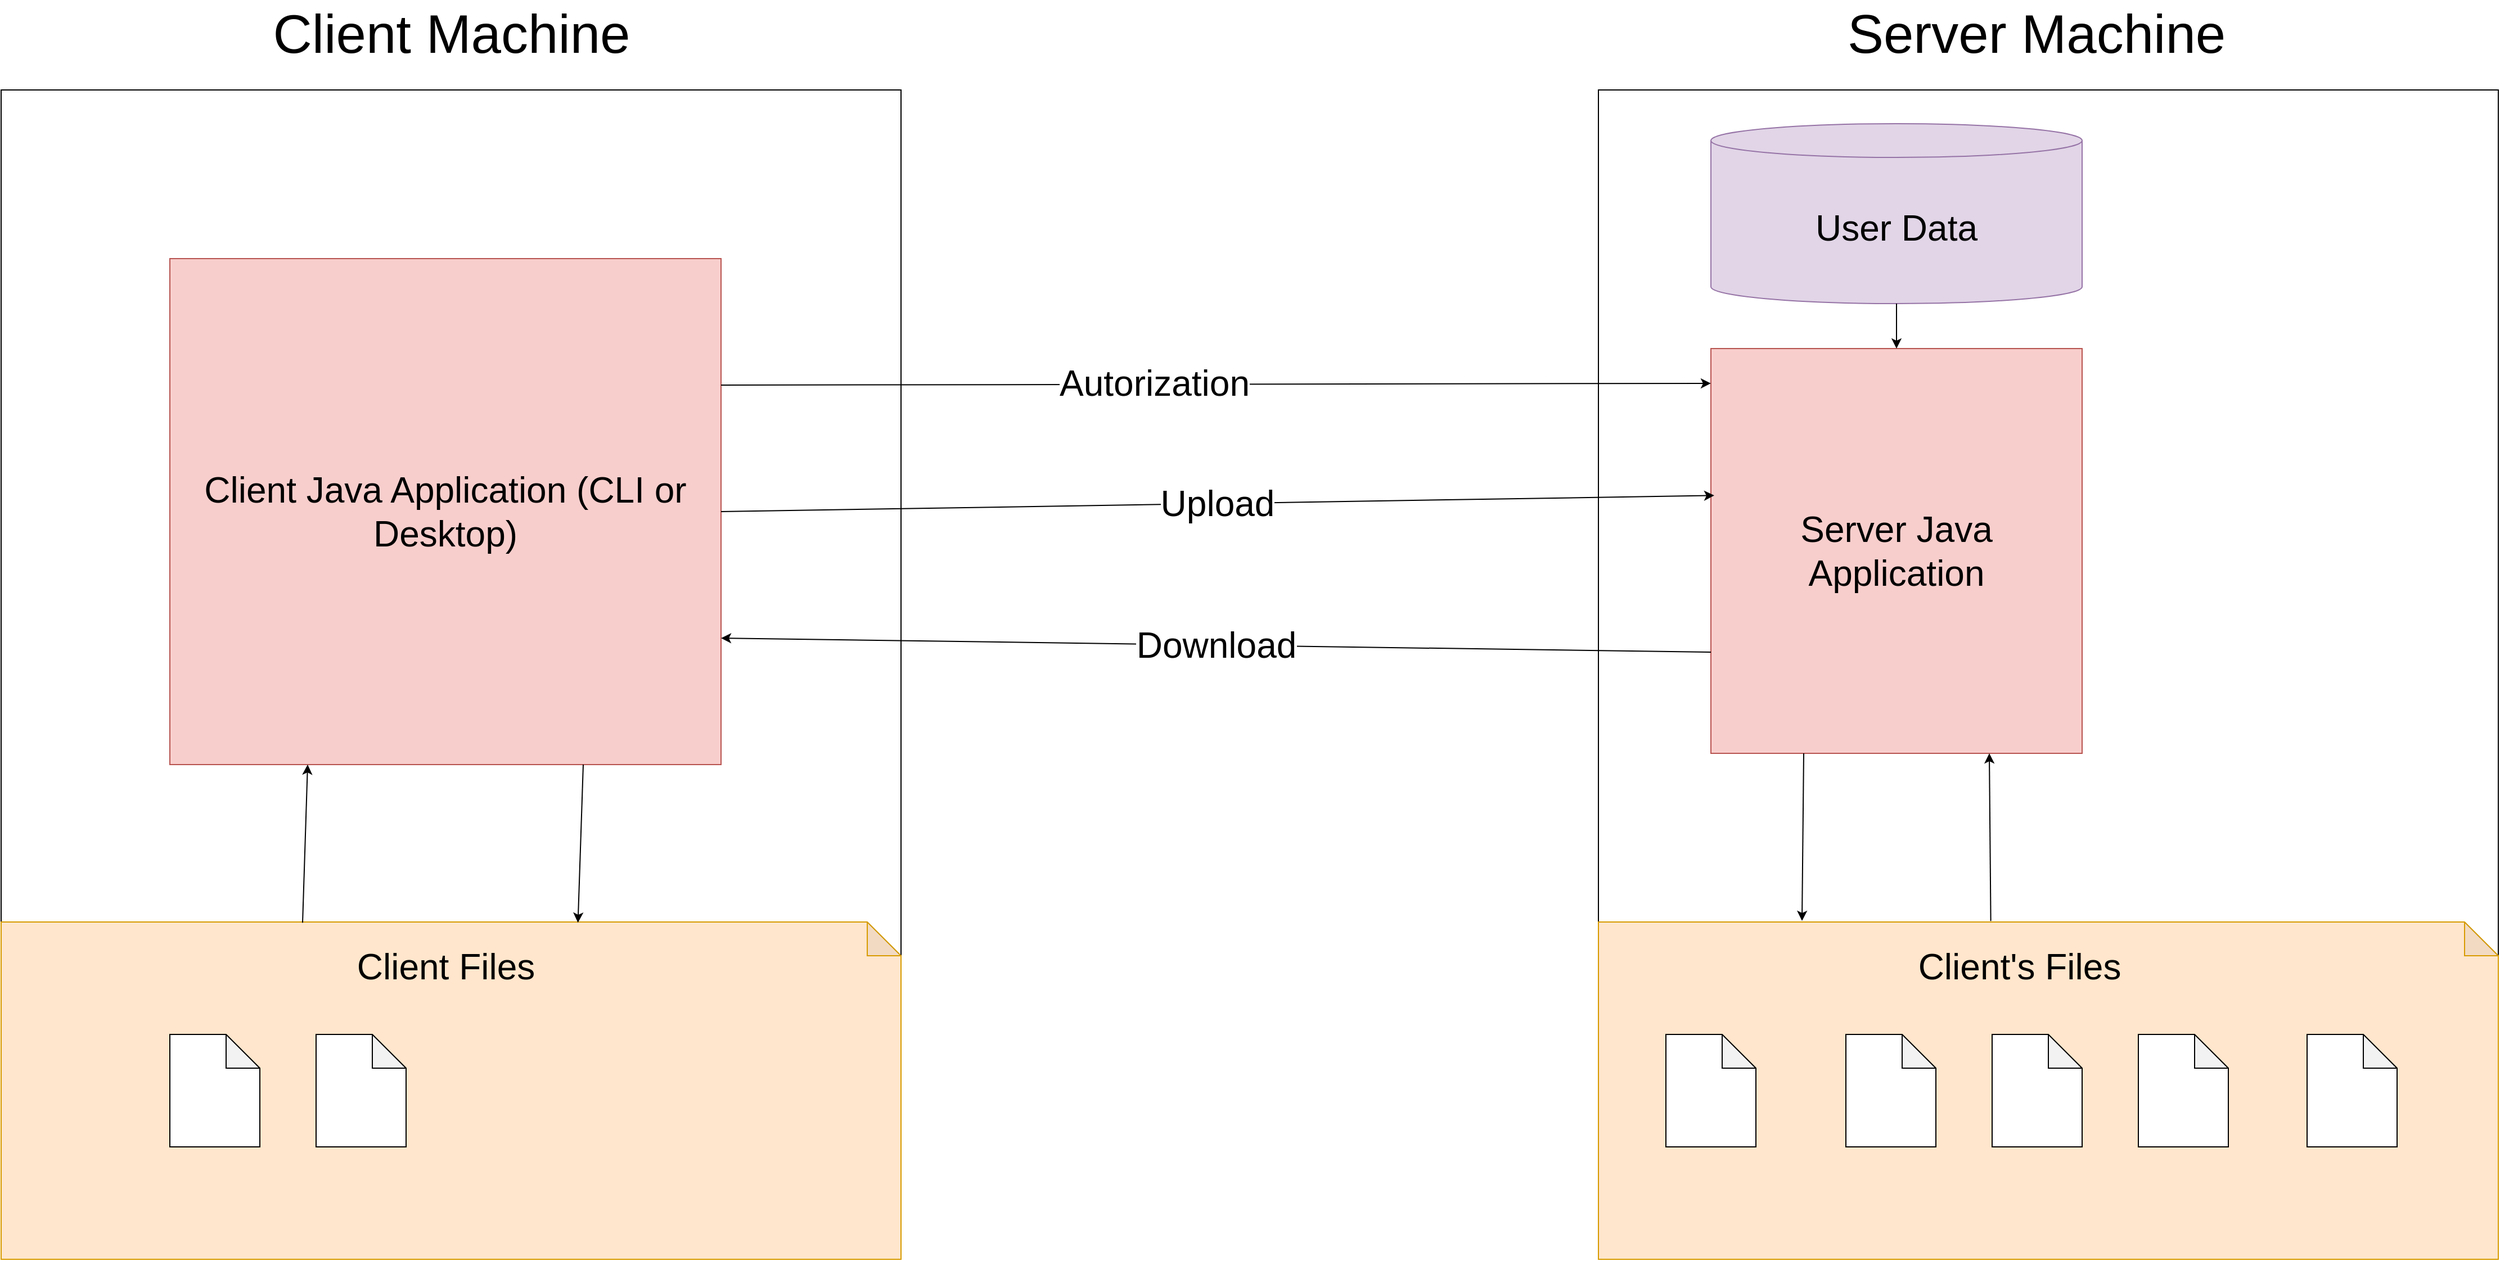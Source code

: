 <mxfile version="14.1.3" type="github"><diagram id="COS3l3NjJ4jujUteg-Ye" name="Page-1"><mxGraphModel dx="3432" dy="2732" grid="1" gridSize="10" guides="1" tooltips="1" connect="1" arrows="1" fold="1" page="1" pageScale="1" pageWidth="827" pageHeight="1169" math="0" shadow="0"><root><mxCell id="0"/><mxCell id="1" parent="0"/><mxCell id="3Pk_cix0iTYeB5StXu58-9" value="" style="group" vertex="1" connectable="0" parent="1"><mxGeometry x="1390" y="-150" width="800" height="1040" as="geometry"/></mxCell><mxCell id="qyVh3rpGEpG33U29JIsT-30" value="" style="rounded=0;whiteSpace=wrap;html=1;fillColor=none;fontSize=19;" parent="3Pk_cix0iTYeB5StXu58-9" vertex="1"><mxGeometry width="800" height="1040" as="geometry"/></mxCell><mxCell id="3Pk_cix0iTYeB5StXu58-2" value="" style="shape=note;whiteSpace=wrap;html=1;backgroundOutline=1;darkOpacity=0.05;fontSize=19;fillColor=#ffe6cc;strokeColor=#d79b00;" vertex="1" parent="3Pk_cix0iTYeB5StXu58-9"><mxGeometry y="740" width="800" height="300" as="geometry"/></mxCell><mxCell id="qyVh3rpGEpG33U29JIsT-3" value="&lt;font style=&quot;font-size: 32px&quot;&gt;Server Java Application&lt;/font&gt;" style="rounded=0;whiteSpace=wrap;html=1;fontSize=21;fillColor=#f8cecc;strokeColor=#b85450;" parent="3Pk_cix0iTYeB5StXu58-9" vertex="1"><mxGeometry x="100" y="230" width="330" height="360" as="geometry"/></mxCell><mxCell id="qyVh3rpGEpG33U29JIsT-4" value="User Data" style="shape=cylinder3;whiteSpace=wrap;html=1;boundedLbl=1;backgroundOutline=1;size=15;fontSize=32;fillColor=#e1d5e7;strokeColor=#9673a6;" parent="3Pk_cix0iTYeB5StXu58-9" vertex="1"><mxGeometry x="100" y="30" width="330" height="160" as="geometry"/></mxCell><mxCell id="qyVh3rpGEpG33U29JIsT-20" value="" style="endArrow=classic;html=1;fontSize=19;exitX=0.5;exitY=1;exitDx=0;exitDy=0;exitPerimeter=0;" parent="3Pk_cix0iTYeB5StXu58-9" source="qyVh3rpGEpG33U29JIsT-4" target="qyVh3rpGEpG33U29JIsT-3" edge="1"><mxGeometry width="50" height="50" relative="1" as="geometry"><mxPoint x="30" y="550" as="sourcePoint"/><mxPoint x="80" y="500" as="targetPoint"/></mxGeometry></mxCell><mxCell id="3Pk_cix0iTYeB5StXu58-11" value="" style="endArrow=classic;html=1;fontSize=24;exitX=0.25;exitY=1;exitDx=0;exitDy=0;" edge="1" parent="3Pk_cix0iTYeB5StXu58-9" source="qyVh3rpGEpG33U29JIsT-3"><mxGeometry width="50" height="50" relative="1" as="geometry"><mxPoint x="50" y="580" as="sourcePoint"/><mxPoint x="181" y="739" as="targetPoint"/></mxGeometry></mxCell><mxCell id="3Pk_cix0iTYeB5StXu58-12" value="" style="endArrow=classic;html=1;fontSize=24;exitX=0.436;exitY=-0.003;exitDx=0;exitDy=0;exitPerimeter=0;entryX=0.75;entryY=1;entryDx=0;entryDy=0;" edge="1" parent="3Pk_cix0iTYeB5StXu58-9" source="3Pk_cix0iTYeB5StXu58-2" target="qyVh3rpGEpG33U29JIsT-3"><mxGeometry width="50" height="50" relative="1" as="geometry"><mxPoint x="192.5" y="600" as="sourcePoint"/><mxPoint x="191" y="749" as="targetPoint"/></mxGeometry></mxCell><mxCell id="3Pk_cix0iTYeB5StXu58-19" value="Client's Files" style="text;html=1;align=center;verticalAlign=middle;resizable=0;points=[];autosize=1;fontSize=32;" vertex="1" parent="3Pk_cix0iTYeB5StXu58-9"><mxGeometry x="274" y="760" width="200" height="40" as="geometry"/></mxCell><mxCell id="3Pk_cix0iTYeB5StXu58-41" value="" style="shape=note;whiteSpace=wrap;html=1;backgroundOutline=1;darkOpacity=0.05;fontSize=32;" vertex="1" parent="3Pk_cix0iTYeB5StXu58-9"><mxGeometry x="220" y="840" width="80" height="100" as="geometry"/></mxCell><mxCell id="3Pk_cix0iTYeB5StXu58-55" value="" style="shape=note;whiteSpace=wrap;html=1;backgroundOutline=1;darkOpacity=0.05;fontSize=32;" vertex="1" parent="3Pk_cix0iTYeB5StXu58-9"><mxGeometry x="350" y="840" width="80" height="100" as="geometry"/></mxCell><mxCell id="3Pk_cix0iTYeB5StXu58-56" value="" style="shape=note;whiteSpace=wrap;html=1;backgroundOutline=1;darkOpacity=0.05;fontSize=32;" vertex="1" parent="3Pk_cix0iTYeB5StXu58-9"><mxGeometry x="60" y="840" width="80" height="100" as="geometry"/></mxCell><mxCell id="3Pk_cix0iTYeB5StXu58-57" value="" style="shape=note;whiteSpace=wrap;html=1;backgroundOutline=1;darkOpacity=0.05;fontSize=32;" vertex="1" parent="3Pk_cix0iTYeB5StXu58-9"><mxGeometry x="480" y="840" width="80" height="100" as="geometry"/></mxCell><mxCell id="3Pk_cix0iTYeB5StXu58-58" value="" style="shape=note;whiteSpace=wrap;html=1;backgroundOutline=1;darkOpacity=0.05;fontSize=32;" vertex="1" parent="3Pk_cix0iTYeB5StXu58-9"><mxGeometry x="630" y="840" width="80" height="100" as="geometry"/></mxCell><mxCell id="3Pk_cix0iTYeB5StXu58-8" value="" style="group" vertex="1" connectable="0" parent="1"><mxGeometry x="-30" y="-150" width="800" height="1040" as="geometry"/></mxCell><mxCell id="3Pk_cix0iTYeB5StXu58-6" value="" style="rounded=0;whiteSpace=wrap;html=1;fillColor=none;fontSize=19;" vertex="1" parent="3Pk_cix0iTYeB5StXu58-8"><mxGeometry width="800" height="1040" as="geometry"/></mxCell><mxCell id="3Pk_cix0iTYeB5StXu58-7" value="" style="shape=note;whiteSpace=wrap;html=1;backgroundOutline=1;darkOpacity=0.05;fontSize=19;fillColor=#ffe6cc;strokeColor=#d79b00;" vertex="1" parent="3Pk_cix0iTYeB5StXu58-8"><mxGeometry y="740" width="800" height="300" as="geometry"/></mxCell><mxCell id="qyVh3rpGEpG33U29JIsT-8" value="Client Java Application (CLI or Desktop)" style="rounded=0;whiteSpace=wrap;html=1;fontSize=32;fillColor=#f8cecc;strokeColor=#b85450;" parent="3Pk_cix0iTYeB5StXu58-8" vertex="1"><mxGeometry x="150" y="150" width="490" height="450" as="geometry"/></mxCell><mxCell id="3Pk_cix0iTYeB5StXu58-15" value="Client Files" style="text;html=1;align=center;verticalAlign=middle;resizable=0;points=[];autosize=1;fontSize=32;" vertex="1" parent="3Pk_cix0iTYeB5StXu58-8"><mxGeometry x="310" y="760" width="170" height="40" as="geometry"/></mxCell><mxCell id="3Pk_cix0iTYeB5StXu58-16" value="" style="endArrow=classic;html=1;fontSize=32;exitX=0.335;exitY=0.002;exitDx=0;exitDy=0;exitPerimeter=0;entryX=0.25;entryY=1;entryDx=0;entryDy=0;" edge="1" parent="3Pk_cix0iTYeB5StXu58-8" source="3Pk_cix0iTYeB5StXu58-7" target="qyVh3rpGEpG33U29JIsT-8"><mxGeometry width="50" height="50" relative="1" as="geometry"><mxPoint x="1030" y="460" as="sourcePoint"/><mxPoint x="1080" y="410" as="targetPoint"/></mxGeometry></mxCell><mxCell id="3Pk_cix0iTYeB5StXu58-17" value="" style="endArrow=classic;html=1;fontSize=32;exitX=0.75;exitY=1;exitDx=0;exitDy=0;entryX=0.641;entryY=0.002;entryDx=0;entryDy=0;entryPerimeter=0;" edge="1" parent="3Pk_cix0iTYeB5StXu58-8" source="qyVh3rpGEpG33U29JIsT-8" target="3Pk_cix0iTYeB5StXu58-7"><mxGeometry width="50" height="50" relative="1" as="geometry"><mxPoint x="278.0" y="750.6" as="sourcePoint"/><mxPoint x="282.5" y="610.0" as="targetPoint"/></mxGeometry></mxCell><mxCell id="3Pk_cix0iTYeB5StXu58-52" value="" style="shape=note;whiteSpace=wrap;html=1;backgroundOutline=1;darkOpacity=0.05;fontSize=32;" vertex="1" parent="3Pk_cix0iTYeB5StXu58-8"><mxGeometry x="150" y="840" width="80" height="100" as="geometry"/></mxCell><mxCell id="3Pk_cix0iTYeB5StXu58-53" value="" style="shape=note;whiteSpace=wrap;html=1;backgroundOutline=1;darkOpacity=0.05;fontSize=32;" vertex="1" parent="3Pk_cix0iTYeB5StXu58-8"><mxGeometry x="280" y="840" width="80" height="100" as="geometry"/></mxCell><mxCell id="qyVh3rpGEpG33U29JIsT-6" value="Upload" style="endArrow=classic;html=1;fontSize=32;entryX=0.009;entryY=0.363;entryDx=0;entryDy=0;entryPerimeter=0;exitX=1;exitY=0.5;exitDx=0;exitDy=0;" parent="1" source="qyVh3rpGEpG33U29JIsT-8" target="qyVh3rpGEpG33U29JIsT-3" edge="1"><mxGeometry width="50" height="50" relative="1" as="geometry"><mxPoint x="860" y="220" as="sourcePoint"/><mxPoint x="380" y="190" as="targetPoint"/></mxGeometry></mxCell><mxCell id="qyVh3rpGEpG33U29JIsT-12" value="Download" style="endArrow=classic;html=1;fontSize=32;exitX=0;exitY=0.75;exitDx=0;exitDy=0;entryX=1;entryY=0.75;entryDx=0;entryDy=0;" parent="1" source="qyVh3rpGEpG33U29JIsT-3" target="qyVh3rpGEpG33U29JIsT-8" edge="1"><mxGeometry width="50" height="50" relative="1" as="geometry"><mxPoint x="1040" y="440.0" as="sourcePoint"/><mxPoint x="870" y="350" as="targetPoint"/></mxGeometry></mxCell><mxCell id="qyVh3rpGEpG33U29JIsT-16" value="" style="endArrow=classic;html=1;fontSize=19;entryX=0;entryY=0.086;entryDx=0;entryDy=0;entryPerimeter=0;exitX=1;exitY=0.25;exitDx=0;exitDy=0;" parent="1" source="qyVh3rpGEpG33U29JIsT-8" target="qyVh3rpGEpG33U29JIsT-3" edge="1"><mxGeometry width="50" height="50" relative="1" as="geometry"><mxPoint x="870" y="120" as="sourcePoint"/><mxPoint x="430" y="330" as="targetPoint"/></mxGeometry></mxCell><mxCell id="3Pk_cix0iTYeB5StXu58-13" value="Autorization" style="edgeLabel;html=1;align=center;verticalAlign=middle;resizable=0;points=[];fontSize=32;" vertex="1" connectable="0" parent="qyVh3rpGEpG33U29JIsT-16"><mxGeometry x="-0.123" y="1" relative="1" as="geometry"><mxPoint x="-1" as="offset"/></mxGeometry></mxCell><mxCell id="3Pk_cix0iTYeB5StXu58-4" value="Server Machine" style="text;html=1;align=center;verticalAlign=middle;resizable=0;points=[];autosize=1;fontSize=48;" vertex="1" parent="1"><mxGeometry x="1603.5" y="-230" width="350" height="60" as="geometry"/></mxCell><mxCell id="3Pk_cix0iTYeB5StXu58-10" value="Client Machine" style="text;html=1;align=center;verticalAlign=middle;resizable=0;points=[];autosize=1;fontSize=48;" vertex="1" parent="1"><mxGeometry x="205" y="-230" width="330" height="60" as="geometry"/></mxCell></root></mxGraphModel></diagram></mxfile>